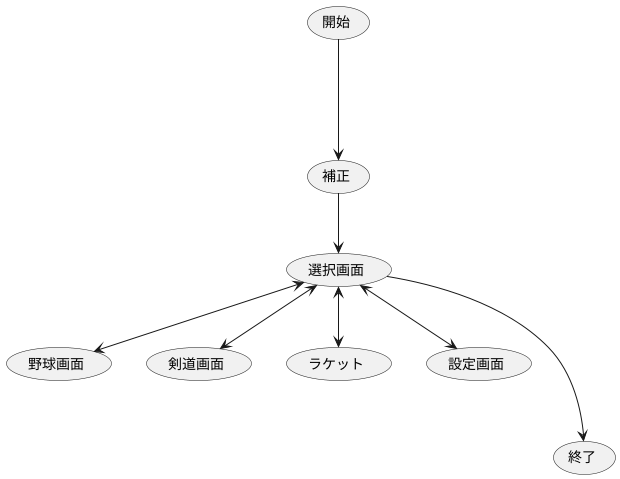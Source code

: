 @startuml





(開始) as begin
(補正) as cabiration

(選択画面) as selector
(野球画面) as baseball
(剣道画面) as kendo
(ラケット) as racket
(設定画面) as configuration
(終了) as finish

begin --->cabiration
cabiration --> selector
selector <--> baseball
selector <--> kendo
selector <--> racket
selector <--> configuration

selector --->finish


@enduml
